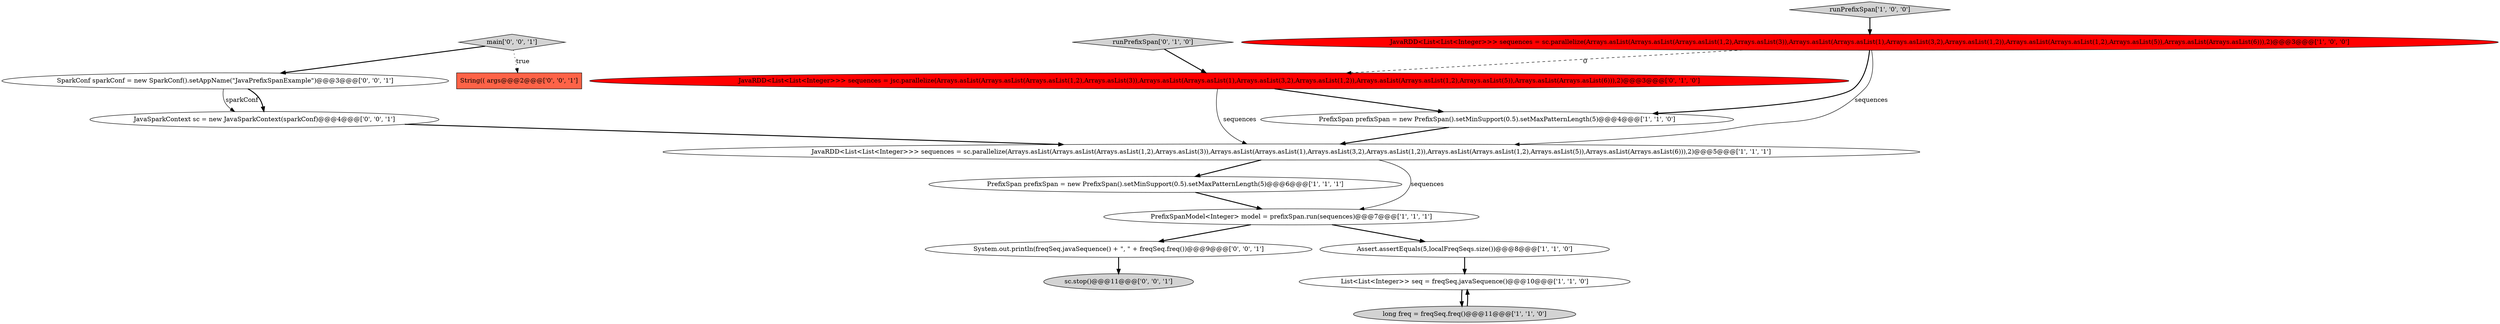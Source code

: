 digraph {
0 [style = filled, label = "JavaRDD<List<List<Integer>>> sequences = sc.parallelize(Arrays.asList(Arrays.asList(Arrays.asList(1,2),Arrays.asList(3)),Arrays.asList(Arrays.asList(1),Arrays.asList(3,2),Arrays.asList(1,2)),Arrays.asList(Arrays.asList(1,2),Arrays.asList(5)),Arrays.asList(Arrays.asList(6))),2)@@@5@@@['1', '1', '1']", fillcolor = white, shape = ellipse image = "AAA0AAABBB1BBB"];
11 [style = filled, label = "JavaSparkContext sc = new JavaSparkContext(sparkConf)@@@4@@@['0', '0', '1']", fillcolor = white, shape = ellipse image = "AAA0AAABBB3BBB"];
10 [style = filled, label = "runPrefixSpan['0', '1', '0']", fillcolor = lightgray, shape = diamond image = "AAA0AAABBB2BBB"];
8 [style = filled, label = "long freq = freqSeq.freq()@@@11@@@['1', '1', '0']", fillcolor = lightgray, shape = ellipse image = "AAA0AAABBB1BBB"];
12 [style = filled, label = "System.out.println(freqSeq.javaSequence() + \", \" + freqSeq.freq())@@@9@@@['0', '0', '1']", fillcolor = white, shape = ellipse image = "AAA0AAABBB3BBB"];
7 [style = filled, label = "PrefixSpan prefixSpan = new PrefixSpan().setMinSupport(0.5).setMaxPatternLength(5)@@@4@@@['1', '1', '0']", fillcolor = white, shape = ellipse image = "AAA0AAABBB1BBB"];
6 [style = filled, label = "runPrefixSpan['1', '0', '0']", fillcolor = lightgray, shape = diamond image = "AAA0AAABBB1BBB"];
2 [style = filled, label = "PrefixSpan prefixSpan = new PrefixSpan().setMinSupport(0.5).setMaxPatternLength(5)@@@6@@@['1', '1', '1']", fillcolor = white, shape = ellipse image = "AAA0AAABBB1BBB"];
13 [style = filled, label = "SparkConf sparkConf = new SparkConf().setAppName(\"JavaPrefixSpanExample\")@@@3@@@['0', '0', '1']", fillcolor = white, shape = ellipse image = "AAA0AAABBB3BBB"];
15 [style = filled, label = "sc.stop()@@@11@@@['0', '0', '1']", fillcolor = lightgray, shape = ellipse image = "AAA0AAABBB3BBB"];
5 [style = filled, label = "Assert.assertEquals(5,localFreqSeqs.size())@@@8@@@['1', '1', '0']", fillcolor = white, shape = ellipse image = "AAA0AAABBB1BBB"];
9 [style = filled, label = "JavaRDD<List<List<Integer>>> sequences = jsc.parallelize(Arrays.asList(Arrays.asList(Arrays.asList(1,2),Arrays.asList(3)),Arrays.asList(Arrays.asList(1),Arrays.asList(3,2),Arrays.asList(1,2)),Arrays.asList(Arrays.asList(1,2),Arrays.asList(5)),Arrays.asList(Arrays.asList(6))),2)@@@3@@@['0', '1', '0']", fillcolor = red, shape = ellipse image = "AAA1AAABBB2BBB"];
4 [style = filled, label = "List<List<Integer>> seq = freqSeq.javaSequence()@@@10@@@['1', '1', '0']", fillcolor = white, shape = ellipse image = "AAA0AAABBB1BBB"];
14 [style = filled, label = "String(( args@@@2@@@['0', '0', '1']", fillcolor = tomato, shape = box image = "AAA0AAABBB3BBB"];
3 [style = filled, label = "JavaRDD<List<List<Integer>>> sequences = sc.parallelize(Arrays.asList(Arrays.asList(Arrays.asList(1,2),Arrays.asList(3)),Arrays.asList(Arrays.asList(1),Arrays.asList(3,2),Arrays.asList(1,2)),Arrays.asList(Arrays.asList(1,2),Arrays.asList(5)),Arrays.asList(Arrays.asList(6))),2)@@@3@@@['1', '0', '0']", fillcolor = red, shape = ellipse image = "AAA1AAABBB1BBB"];
16 [style = filled, label = "main['0', '0', '1']", fillcolor = lightgray, shape = diamond image = "AAA0AAABBB3BBB"];
1 [style = filled, label = "PrefixSpanModel<Integer> model = prefixSpan.run(sequences)@@@7@@@['1', '1', '1']", fillcolor = white, shape = ellipse image = "AAA0AAABBB1BBB"];
1->5 [style = bold, label=""];
6->3 [style = bold, label=""];
16->13 [style = bold, label=""];
13->11 [style = solid, label="sparkConf"];
2->1 [style = bold, label=""];
9->0 [style = solid, label="sequences"];
0->2 [style = bold, label=""];
12->15 [style = bold, label=""];
7->0 [style = bold, label=""];
9->7 [style = bold, label=""];
13->11 [style = bold, label=""];
11->0 [style = bold, label=""];
0->1 [style = solid, label="sequences"];
3->7 [style = bold, label=""];
3->9 [style = dashed, label="0"];
5->4 [style = bold, label=""];
16->14 [style = dotted, label="true"];
1->12 [style = bold, label=""];
4->8 [style = bold, label=""];
10->9 [style = bold, label=""];
8->4 [style = bold, label=""];
3->0 [style = solid, label="sequences"];
}
